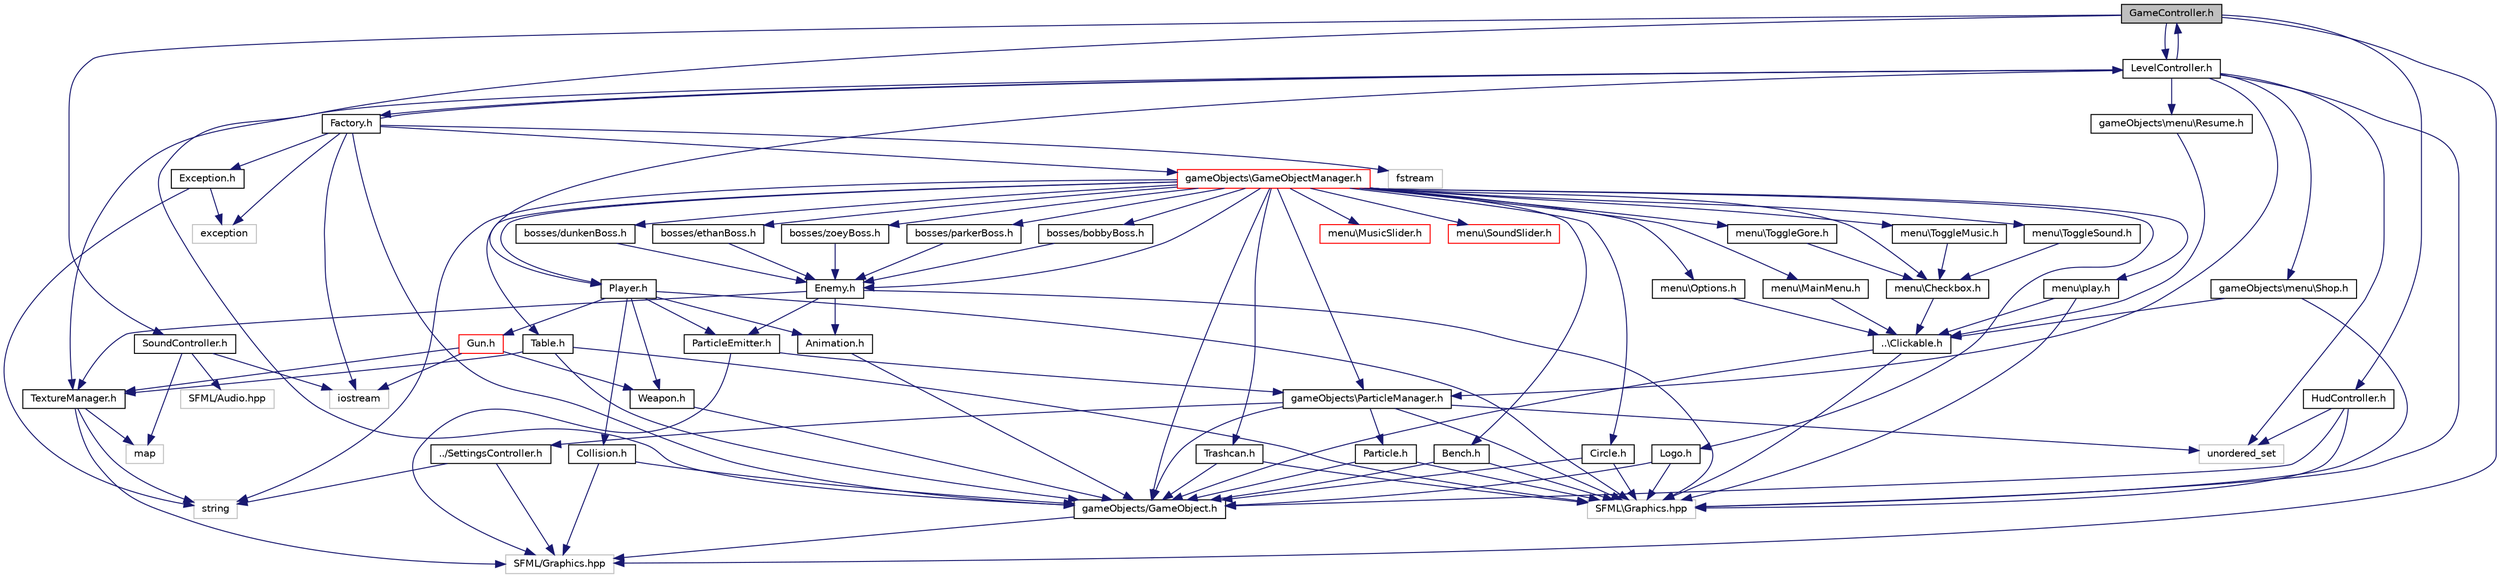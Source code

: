 digraph "GameController.h"
{
  edge [fontname="Helvetica",fontsize="10",labelfontname="Helvetica",labelfontsize="10"];
  node [fontname="Helvetica",fontsize="10",shape=record];
  Node1 [label="GameController.h",height=0.2,width=0.4,color="black", fillcolor="grey75", style="filled", fontcolor="black"];
  Node1 -> Node2 [color="midnightblue",fontsize="10",style="solid"];
  Node2 [label="SoundController.h",height=0.2,width=0.4,color="black", fillcolor="white", style="filled",URL="$_sound_controller_8h.html"];
  Node2 -> Node3 [color="midnightblue",fontsize="10",style="solid"];
  Node3 [label="SFML/Audio.hpp",height=0.2,width=0.4,color="grey75", fillcolor="white", style="filled"];
  Node2 -> Node4 [color="midnightblue",fontsize="10",style="solid"];
  Node4 [label="iostream",height=0.2,width=0.4,color="grey75", fillcolor="white", style="filled"];
  Node2 -> Node5 [color="midnightblue",fontsize="10",style="solid"];
  Node5 [label="map",height=0.2,width=0.4,color="grey75", fillcolor="white", style="filled"];
  Node1 -> Node6 [color="midnightblue",fontsize="10",style="solid"];
  Node6 [label="SFML/Graphics.hpp",height=0.2,width=0.4,color="grey75", fillcolor="white", style="filled"];
  Node1 -> Node7 [color="midnightblue",fontsize="10",style="solid"];
  Node7 [label="gameObjects/GameObject.h",height=0.2,width=0.4,color="black", fillcolor="white", style="filled",URL="$_game_object_8h.html"];
  Node7 -> Node6 [color="midnightblue",fontsize="10",style="solid"];
  Node1 -> Node8 [color="midnightblue",fontsize="10",style="solid"];
  Node8 [label="LevelController.h",height=0.2,width=0.4,color="black", fillcolor="white", style="filled",URL="$_level_controller_8h.html"];
  Node8 -> Node1 [color="midnightblue",fontsize="10",style="solid"];
  Node8 -> Node9 [color="midnightblue",fontsize="10",style="solid"];
  Node9 [label="TextureManager.h",height=0.2,width=0.4,color="black", fillcolor="white", style="filled",URL="$_texture_manager_8h.html"];
  Node9 -> Node10 [color="midnightblue",fontsize="10",style="solid"];
  Node10 [label="string",height=0.2,width=0.4,color="grey75", fillcolor="white", style="filled"];
  Node9 -> Node6 [color="midnightblue",fontsize="10",style="solid"];
  Node9 -> Node5 [color="midnightblue",fontsize="10",style="solid"];
  Node8 -> Node11 [color="midnightblue",fontsize="10",style="solid"];
  Node11 [label="gameObjects\\ParticleManager.h",height=0.2,width=0.4,color="black", fillcolor="white", style="filled",URL="$_particle_manager_8h.html"];
  Node11 -> Node7 [color="midnightblue",fontsize="10",style="solid"];
  Node11 -> Node12 [color="midnightblue",fontsize="10",style="solid"];
  Node12 [label="Particle.h",height=0.2,width=0.4,color="black", fillcolor="white", style="filled",URL="$_particle_8h.html"];
  Node12 -> Node7 [color="midnightblue",fontsize="10",style="solid"];
  Node12 -> Node13 [color="midnightblue",fontsize="10",style="solid"];
  Node13 [label="SFML\\Graphics.hpp",height=0.2,width=0.4,color="grey75", fillcolor="white", style="filled"];
  Node11 -> Node13 [color="midnightblue",fontsize="10",style="solid"];
  Node11 -> Node14 [color="midnightblue",fontsize="10",style="solid"];
  Node14 [label="unordered_set",height=0.2,width=0.4,color="grey75", fillcolor="white", style="filled"];
  Node11 -> Node15 [color="midnightblue",fontsize="10",style="solid"];
  Node15 [label="../SettingsController.h",height=0.2,width=0.4,color="black", fillcolor="white", style="filled",URL="$_settings_controller_8h.html"];
  Node15 -> Node10 [color="midnightblue",fontsize="10",style="solid"];
  Node15 -> Node6 [color="midnightblue",fontsize="10",style="solid"];
  Node8 -> Node16 [color="midnightblue",fontsize="10",style="solid"];
  Node16 [label="Factory.h",height=0.2,width=0.4,color="black", fillcolor="white", style="filled",URL="$_factory_8h.html"];
  Node16 -> Node17 [color="midnightblue",fontsize="10",style="solid"];
  Node17 [label="gameObjects\\GameObjectManager.h",height=0.2,width=0.4,color="red", fillcolor="white", style="filled",URL="$_game_object_manager_8h.html"];
  Node17 -> Node7 [color="midnightblue",fontsize="10",style="solid"];
  Node17 -> Node11 [color="midnightblue",fontsize="10",style="solid"];
  Node17 -> Node18 [color="midnightblue",fontsize="10",style="solid"];
  Node18 [label="Circle.h",height=0.2,width=0.4,color="black", fillcolor="white", style="filled",URL="$_circle_8h.html"];
  Node18 -> Node7 [color="midnightblue",fontsize="10",style="solid"];
  Node18 -> Node13 [color="midnightblue",fontsize="10",style="solid"];
  Node17 -> Node19 [color="midnightblue",fontsize="10",style="solid"];
  Node19 [label="Logo.h",height=0.2,width=0.4,color="black", fillcolor="white", style="filled",URL="$_logo_8h.html"];
  Node19 -> Node7 [color="midnightblue",fontsize="10",style="solid"];
  Node19 -> Node13 [color="midnightblue",fontsize="10",style="solid"];
  Node17 -> Node20 [color="midnightblue",fontsize="10",style="solid"];
  Node20 [label="Player.h",height=0.2,width=0.4,color="black", fillcolor="white", style="filled",URL="$_player_8h.html"];
  Node20 -> Node21 [color="midnightblue",fontsize="10",style="solid"];
  Node21 [label="Animation.h",height=0.2,width=0.4,color="black", fillcolor="white", style="filled",URL="$_animation_8h.html"];
  Node21 -> Node7 [color="midnightblue",fontsize="10",style="solid"];
  Node20 -> Node13 [color="midnightblue",fontsize="10",style="solid"];
  Node20 -> Node22 [color="midnightblue",fontsize="10",style="solid"];
  Node22 [label="ParticleEmitter.h",height=0.2,width=0.4,color="black", fillcolor="white", style="filled",URL="$_particle_emitter_8h.html"];
  Node22 -> Node6 [color="midnightblue",fontsize="10",style="solid"];
  Node22 -> Node11 [color="midnightblue",fontsize="10",style="solid"];
  Node20 -> Node23 [color="midnightblue",fontsize="10",style="solid"];
  Node23 [label="Weapon.h",height=0.2,width=0.4,color="black", fillcolor="white", style="filled",URL="$_weapon_8h.html"];
  Node23 -> Node7 [color="midnightblue",fontsize="10",style="solid"];
  Node20 -> Node24 [color="midnightblue",fontsize="10",style="solid"];
  Node24 [label="Gun.h",height=0.2,width=0.4,color="red", fillcolor="white", style="filled",URL="$_gun_8h.html"];
  Node24 -> Node23 [color="midnightblue",fontsize="10",style="solid"];
  Node24 -> Node9 [color="midnightblue",fontsize="10",style="solid"];
  Node24 -> Node4 [color="midnightblue",fontsize="10",style="solid"];
  Node20 -> Node25 [color="midnightblue",fontsize="10",style="solid"];
  Node25 [label="Collision.h",height=0.2,width=0.4,color="black", fillcolor="white", style="filled",URL="$_collision_8h.html"];
  Node25 -> Node6 [color="midnightblue",fontsize="10",style="solid"];
  Node25 -> Node7 [color="midnightblue",fontsize="10",style="solid"];
  Node17 -> Node10 [color="midnightblue",fontsize="10",style="solid"];
  Node17 -> Node26 [color="midnightblue",fontsize="10",style="solid"];
  Node26 [label="Table.h",height=0.2,width=0.4,color="black", fillcolor="white", style="filled",URL="$_table_8h.html"];
  Node26 -> Node7 [color="midnightblue",fontsize="10",style="solid"];
  Node26 -> Node9 [color="midnightblue",fontsize="10",style="solid"];
  Node26 -> Node13 [color="midnightblue",fontsize="10",style="solid"];
  Node17 -> Node27 [color="midnightblue",fontsize="10",style="solid"];
  Node27 [label="Bench.h",height=0.2,width=0.4,color="black", fillcolor="white", style="filled",URL="$_bench_8h.html"];
  Node27 -> Node7 [color="midnightblue",fontsize="10",style="solid"];
  Node27 -> Node13 [color="midnightblue",fontsize="10",style="solid"];
  Node17 -> Node28 [color="midnightblue",fontsize="10",style="solid"];
  Node28 [label="Trashcan.h",height=0.2,width=0.4,color="black", fillcolor="white", style="filled",URL="$_trashcan_8h.html"];
  Node28 -> Node7 [color="midnightblue",fontsize="10",style="solid"];
  Node28 -> Node13 [color="midnightblue",fontsize="10",style="solid"];
  Node17 -> Node29 [color="midnightblue",fontsize="10",style="solid"];
  Node29 [label="Enemy.h",height=0.2,width=0.4,color="black", fillcolor="white", style="filled",URL="$_enemy_8h.html"];
  Node29 -> Node21 [color="midnightblue",fontsize="10",style="solid"];
  Node29 -> Node9 [color="midnightblue",fontsize="10",style="solid"];
  Node29 -> Node13 [color="midnightblue",fontsize="10",style="solid"];
  Node29 -> Node22 [color="midnightblue",fontsize="10",style="solid"];
  Node17 -> Node30 [color="midnightblue",fontsize="10",style="solid"];
  Node30 [label="menu\\play.h",height=0.2,width=0.4,color="black", fillcolor="white", style="filled",URL="$play_8h.html"];
  Node30 -> Node31 [color="midnightblue",fontsize="10",style="solid"];
  Node31 [label="..\\Clickable.h",height=0.2,width=0.4,color="black", fillcolor="white", style="filled",URL="$_clickable_8h.html"];
  Node31 -> Node13 [color="midnightblue",fontsize="10",style="solid"];
  Node31 -> Node7 [color="midnightblue",fontsize="10",style="solid"];
  Node30 -> Node13 [color="midnightblue",fontsize="10",style="solid"];
  Node17 -> Node32 [color="midnightblue",fontsize="10",style="solid"];
  Node32 [label="menu\\Options.h",height=0.2,width=0.4,color="black", fillcolor="white", style="filled",URL="$_options_8h.html"];
  Node32 -> Node31 [color="midnightblue",fontsize="10",style="solid"];
  Node17 -> Node33 [color="midnightblue",fontsize="10",style="solid"];
  Node33 [label="menu\\MainMenu.h",height=0.2,width=0.4,color="black", fillcolor="white", style="filled",URL="$_main_menu_8h.html"];
  Node33 -> Node31 [color="midnightblue",fontsize="10",style="solid"];
  Node17 -> Node34 [color="midnightblue",fontsize="10",style="solid"];
  Node34 [label="menu\\Checkbox.h",height=0.2,width=0.4,color="black", fillcolor="white", style="filled",URL="$_checkbox_8h.html"];
  Node34 -> Node31 [color="midnightblue",fontsize="10",style="solid"];
  Node17 -> Node35 [color="midnightblue",fontsize="10",style="solid"];
  Node35 [label="menu\\ToggleMusic.h",height=0.2,width=0.4,color="black", fillcolor="white", style="filled",URL="$_toggle_music_8h.html"];
  Node35 -> Node34 [color="midnightblue",fontsize="10",style="solid"];
  Node17 -> Node36 [color="midnightblue",fontsize="10",style="solid"];
  Node36 [label="menu\\ToggleSound.h",height=0.2,width=0.4,color="black", fillcolor="white", style="filled",URL="$_toggle_sound_8h.html"];
  Node36 -> Node34 [color="midnightblue",fontsize="10",style="solid"];
  Node17 -> Node37 [color="midnightblue",fontsize="10",style="solid"];
  Node37 [label="menu\\ToggleGore.h",height=0.2,width=0.4,color="black", fillcolor="white", style="filled",URL="$_toggle_gore_8h.html"];
  Node37 -> Node34 [color="midnightblue",fontsize="10",style="solid"];
  Node17 -> Node38 [color="midnightblue",fontsize="10",style="solid"];
  Node38 [label="menu\\MusicSlider.h",height=0.2,width=0.4,color="red", fillcolor="white", style="filled",URL="$_music_slider_8h.html"];
  Node17 -> Node39 [color="midnightblue",fontsize="10",style="solid"];
  Node39 [label="menu\\SoundSlider.h",height=0.2,width=0.4,color="red", fillcolor="white", style="filled",URL="$_sound_slider_8h.html"];
  Node17 -> Node40 [color="midnightblue",fontsize="10",style="solid"];
  Node40 [label="bosses/dunkenBoss.h",height=0.2,width=0.4,color="black", fillcolor="white", style="filled",URL="$dunken_boss_8h.html"];
  Node40 -> Node29 [color="midnightblue",fontsize="10",style="solid"];
  Node17 -> Node41 [color="midnightblue",fontsize="10",style="solid"];
  Node41 [label="bosses/ethanBoss.h",height=0.2,width=0.4,color="black", fillcolor="white", style="filled",URL="$ethan_boss_8h.html"];
  Node41 -> Node29 [color="midnightblue",fontsize="10",style="solid"];
  Node17 -> Node42 [color="midnightblue",fontsize="10",style="solid"];
  Node42 [label="bosses/zoeyBoss.h",height=0.2,width=0.4,color="black", fillcolor="white", style="filled",URL="$zoey_boss_8h.html"];
  Node42 -> Node29 [color="midnightblue",fontsize="10",style="solid"];
  Node17 -> Node43 [color="midnightblue",fontsize="10",style="solid"];
  Node43 [label="bosses/parkerBoss.h",height=0.2,width=0.4,color="black", fillcolor="white", style="filled",URL="$parker_boss_8h.html"];
  Node43 -> Node29 [color="midnightblue",fontsize="10",style="solid"];
  Node17 -> Node44 [color="midnightblue",fontsize="10",style="solid"];
  Node44 [label="bosses/bobbyBoss.h",height=0.2,width=0.4,color="black", fillcolor="white", style="filled",URL="$bobby_boss_8h.html"];
  Node44 -> Node29 [color="midnightblue",fontsize="10",style="solid"];
  Node16 -> Node7 [color="midnightblue",fontsize="10",style="solid"];
  Node16 -> Node8 [color="midnightblue",fontsize="10",style="solid"];
  Node16 -> Node45 [color="midnightblue",fontsize="10",style="solid"];
  Node45 [label="Exception.h",height=0.2,width=0.4,color="black", fillcolor="white", style="filled",URL="$_exception_8h.html"];
  Node45 -> Node46 [color="midnightblue",fontsize="10",style="solid"];
  Node46 [label="exception",height=0.2,width=0.4,color="grey75", fillcolor="white", style="filled"];
  Node45 -> Node10 [color="midnightblue",fontsize="10",style="solid"];
  Node16 -> Node46 [color="midnightblue",fontsize="10",style="solid"];
  Node16 -> Node47 [color="midnightblue",fontsize="10",style="solid"];
  Node47 [label="fstream",height=0.2,width=0.4,color="grey75", fillcolor="white", style="filled"];
  Node16 -> Node4 [color="midnightblue",fontsize="10",style="solid"];
  Node8 -> Node20 [color="midnightblue",fontsize="10",style="solid"];
  Node8 -> Node13 [color="midnightblue",fontsize="10",style="solid"];
  Node8 -> Node14 [color="midnightblue",fontsize="10",style="solid"];
  Node8 -> Node48 [color="midnightblue",fontsize="10",style="solid"];
  Node48 [label="gameObjects\\menu\\Resume.h",height=0.2,width=0.4,color="black", fillcolor="white", style="filled",URL="$_resume_8h.html"];
  Node48 -> Node31 [color="midnightblue",fontsize="10",style="solid"];
  Node8 -> Node49 [color="midnightblue",fontsize="10",style="solid"];
  Node49 [label="gameObjects\\menu\\Shop.h",height=0.2,width=0.4,color="black", fillcolor="white", style="filled",URL="$_shop_8h.html"];
  Node49 -> Node31 [color="midnightblue",fontsize="10",style="solid"];
  Node49 -> Node13 [color="midnightblue",fontsize="10",style="solid"];
  Node1 -> Node50 [color="midnightblue",fontsize="10",style="solid"];
  Node50 [label="HudController.h",height=0.2,width=0.4,color="black", fillcolor="white", style="filled",URL="$_hud_controller_8h.html"];
  Node50 -> Node13 [color="midnightblue",fontsize="10",style="solid"];
  Node50 -> Node14 [color="midnightblue",fontsize="10",style="solid"];
  Node50 -> Node7 [color="midnightblue",fontsize="10",style="solid"];
}
